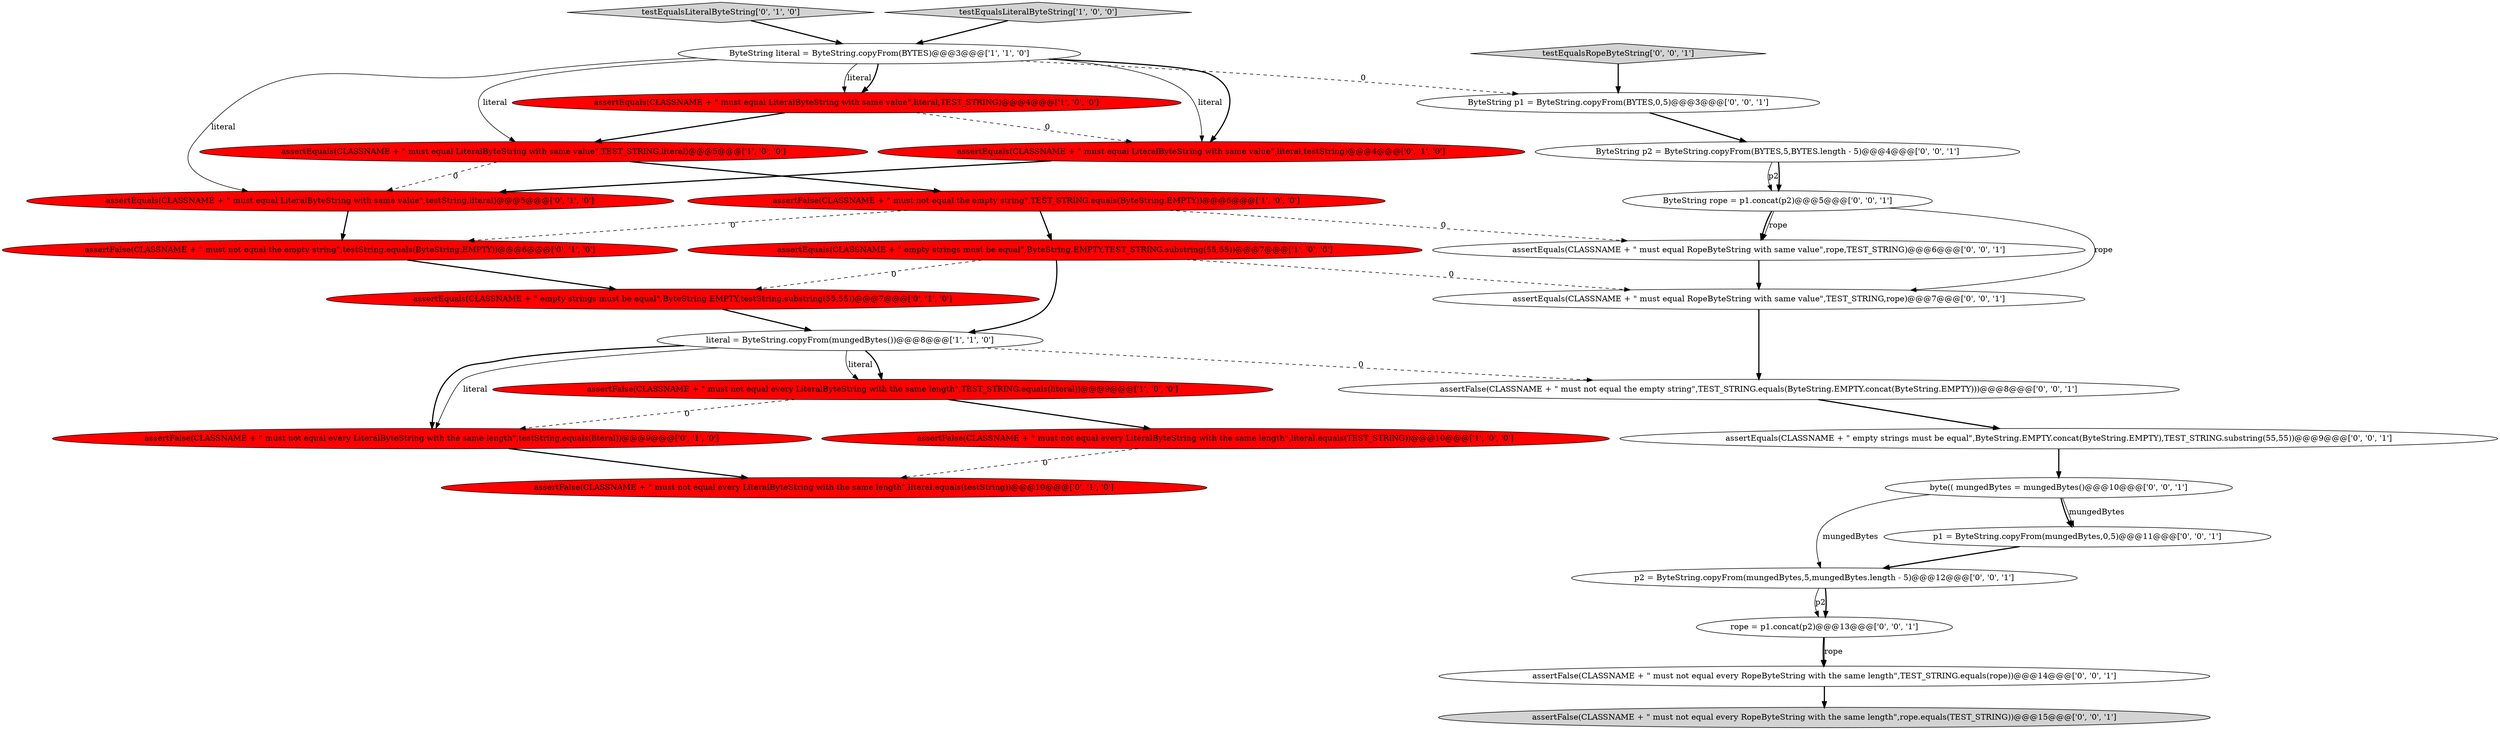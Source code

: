 digraph {
3 [style = filled, label = "literal = ByteString.copyFrom(mungedBytes())@@@8@@@['1', '1', '0']", fillcolor = white, shape = ellipse image = "AAA0AAABBB1BBB"];
20 [style = filled, label = "byte(( mungedBytes = mungedBytes()@@@10@@@['0', '0', '1']", fillcolor = white, shape = ellipse image = "AAA0AAABBB3BBB"];
7 [style = filled, label = "assertEquals(CLASSNAME + \" must equal LiteralByteString with same value\",literal,TEST_STRING)@@@4@@@['1', '0', '0']", fillcolor = red, shape = ellipse image = "AAA1AAABBB1BBB"];
6 [style = filled, label = "assertFalse(CLASSNAME + \" must not equal every LiteralByteString with the same length\",literal.equals(TEST_STRING))@@@10@@@['1', '0', '0']", fillcolor = red, shape = ellipse image = "AAA1AAABBB1BBB"];
23 [style = filled, label = "assertEquals(CLASSNAME + \" empty strings must be equal\",ByteString.EMPTY.concat(ByteString.EMPTY),TEST_STRING.substring(55,55))@@@9@@@['0', '0', '1']", fillcolor = white, shape = ellipse image = "AAA0AAABBB3BBB"];
0 [style = filled, label = "assertEquals(CLASSNAME + \" must equal LiteralByteString with same value\",TEST_STRING,literal)@@@5@@@['1', '0', '0']", fillcolor = red, shape = ellipse image = "AAA1AAABBB1BBB"];
14 [style = filled, label = "assertEquals(CLASSNAME + \" must equal LiteralByteString with same value\",testString,literal)@@@5@@@['0', '1', '0']", fillcolor = red, shape = ellipse image = "AAA1AAABBB2BBB"];
26 [style = filled, label = "assertEquals(CLASSNAME + \" must equal RopeByteString with same value\",rope,TEST_STRING)@@@6@@@['0', '0', '1']", fillcolor = white, shape = ellipse image = "AAA0AAABBB3BBB"];
10 [style = filled, label = "assertFalse(CLASSNAME + \" must not equal the empty string\",testString.equals(ByteString.EMPTY))@@@6@@@['0', '1', '0']", fillcolor = red, shape = ellipse image = "AAA1AAABBB2BBB"];
19 [style = filled, label = "ByteString p2 = ByteString.copyFrom(BYTES,5,BYTES.length - 5)@@@4@@@['0', '0', '1']", fillcolor = white, shape = ellipse image = "AAA0AAABBB3BBB"];
24 [style = filled, label = "assertFalse(CLASSNAME + \" must not equal every RopeByteString with the same length\",rope.equals(TEST_STRING))@@@15@@@['0', '0', '1']", fillcolor = lightgray, shape = ellipse image = "AAA0AAABBB3BBB"];
15 [style = filled, label = "assertFalse(CLASSNAME + \" must not equal every LiteralByteString with the same length\",testString.equals(literal))@@@9@@@['0', '1', '0']", fillcolor = red, shape = ellipse image = "AAA1AAABBB2BBB"];
1 [style = filled, label = "assertFalse(CLASSNAME + \" must not equal the empty string\",TEST_STRING.equals(ByteString.EMPTY))@@@6@@@['1', '0', '0']", fillcolor = red, shape = ellipse image = "AAA1AAABBB1BBB"];
25 [style = filled, label = "ByteString p1 = ByteString.copyFrom(BYTES,0,5)@@@3@@@['0', '0', '1']", fillcolor = white, shape = ellipse image = "AAA0AAABBB3BBB"];
11 [style = filled, label = "testEqualsLiteralByteString['0', '1', '0']", fillcolor = lightgray, shape = diamond image = "AAA0AAABBB2BBB"];
16 [style = filled, label = "p1 = ByteString.copyFrom(mungedBytes,0,5)@@@11@@@['0', '0', '1']", fillcolor = white, shape = ellipse image = "AAA0AAABBB3BBB"];
21 [style = filled, label = "rope = p1.concat(p2)@@@13@@@['0', '0', '1']", fillcolor = white, shape = ellipse image = "AAA0AAABBB3BBB"];
22 [style = filled, label = "ByteString rope = p1.concat(p2)@@@5@@@['0', '0', '1']", fillcolor = white, shape = ellipse image = "AAA0AAABBB3BBB"];
5 [style = filled, label = "assertEquals(CLASSNAME + \" empty strings must be equal\",ByteString.EMPTY,TEST_STRING.substring(55,55))@@@7@@@['1', '0', '0']", fillcolor = red, shape = ellipse image = "AAA1AAABBB1BBB"];
12 [style = filled, label = "assertEquals(CLASSNAME + \" must equal LiteralByteString with same value\",literal,testString)@@@4@@@['0', '1', '0']", fillcolor = red, shape = ellipse image = "AAA1AAABBB2BBB"];
29 [style = filled, label = "assertEquals(CLASSNAME + \" must equal RopeByteString with same value\",TEST_STRING,rope)@@@7@@@['0', '0', '1']", fillcolor = white, shape = ellipse image = "AAA0AAABBB3BBB"];
4 [style = filled, label = "assertFalse(CLASSNAME + \" must not equal every LiteralByteString with the same length\",TEST_STRING.equals(literal))@@@9@@@['1', '0', '0']", fillcolor = red, shape = ellipse image = "AAA1AAABBB1BBB"];
17 [style = filled, label = "p2 = ByteString.copyFrom(mungedBytes,5,mungedBytes.length - 5)@@@12@@@['0', '0', '1']", fillcolor = white, shape = ellipse image = "AAA0AAABBB3BBB"];
2 [style = filled, label = "ByteString literal = ByteString.copyFrom(BYTES)@@@3@@@['1', '1', '0']", fillcolor = white, shape = ellipse image = "AAA0AAABBB1BBB"];
28 [style = filled, label = "testEqualsRopeByteString['0', '0', '1']", fillcolor = lightgray, shape = diamond image = "AAA0AAABBB3BBB"];
27 [style = filled, label = "assertFalse(CLASSNAME + \" must not equal every RopeByteString with the same length\",TEST_STRING.equals(rope))@@@14@@@['0', '0', '1']", fillcolor = white, shape = ellipse image = "AAA0AAABBB3BBB"];
13 [style = filled, label = "assertEquals(CLASSNAME + \" empty strings must be equal\",ByteString.EMPTY,testString.substring(55,55))@@@7@@@['0', '1', '0']", fillcolor = red, shape = ellipse image = "AAA1AAABBB2BBB"];
18 [style = filled, label = "assertFalse(CLASSNAME + \" must not equal the empty string\",TEST_STRING.equals(ByteString.EMPTY.concat(ByteString.EMPTY)))@@@8@@@['0', '0', '1']", fillcolor = white, shape = ellipse image = "AAA0AAABBB3BBB"];
9 [style = filled, label = "assertFalse(CLASSNAME + \" must not equal every LiteralByteString with the same length\",literal.equals(testString))@@@10@@@['0', '1', '0']", fillcolor = red, shape = ellipse image = "AAA1AAABBB2BBB"];
8 [style = filled, label = "testEqualsLiteralByteString['1', '0', '0']", fillcolor = lightgray, shape = diamond image = "AAA0AAABBB1BBB"];
1->5 [style = bold, label=""];
5->3 [style = bold, label=""];
22->26 [style = bold, label=""];
19->22 [style = solid, label="p2"];
5->13 [style = dashed, label="0"];
23->20 [style = bold, label=""];
3->15 [style = solid, label="literal"];
17->21 [style = solid, label="p2"];
18->23 [style = bold, label=""];
21->27 [style = bold, label=""];
4->6 [style = bold, label=""];
1->26 [style = dashed, label="0"];
26->29 [style = bold, label=""];
3->18 [style = dashed, label="0"];
6->9 [style = dashed, label="0"];
22->29 [style = solid, label="rope"];
14->10 [style = bold, label=""];
2->7 [style = solid, label="literal"];
7->0 [style = bold, label=""];
3->15 [style = bold, label=""];
1->10 [style = dashed, label="0"];
21->27 [style = solid, label="rope"];
16->17 [style = bold, label=""];
5->29 [style = dashed, label="0"];
3->4 [style = bold, label=""];
11->2 [style = bold, label=""];
2->12 [style = bold, label=""];
29->18 [style = bold, label=""];
0->14 [style = dashed, label="0"];
20->16 [style = bold, label=""];
13->3 [style = bold, label=""];
8->2 [style = bold, label=""];
10->13 [style = bold, label=""];
15->9 [style = bold, label=""];
0->1 [style = bold, label=""];
4->15 [style = dashed, label="0"];
2->12 [style = solid, label="literal"];
12->14 [style = bold, label=""];
25->19 [style = bold, label=""];
2->0 [style = solid, label="literal"];
2->25 [style = dashed, label="0"];
7->12 [style = dashed, label="0"];
28->25 [style = bold, label=""];
22->26 [style = solid, label="rope"];
20->16 [style = solid, label="mungedBytes"];
27->24 [style = bold, label=""];
2->14 [style = solid, label="literal"];
2->7 [style = bold, label=""];
19->22 [style = bold, label=""];
17->21 [style = bold, label=""];
3->4 [style = solid, label="literal"];
20->17 [style = solid, label="mungedBytes"];
}
